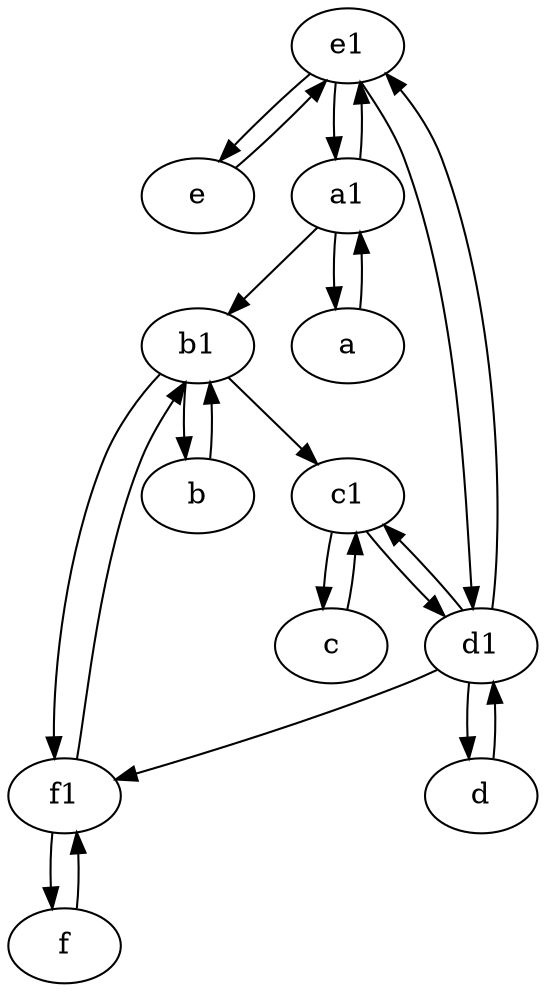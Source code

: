 digraph  {
	e1 [pos="25,45!"];
	b [pos="50,20!"];
	e [pos="30,50!"];
	f1;
	c1 [pos="30,15!"];
	f [pos="15,45!"];
	a1 [pos="40,15!"];
	a [pos="40,10!"];
	b1 [pos="45,20!"];
	d [pos="20,30!"];
	d1 [pos="25,30!"];
	c [pos="20,10!"];
	d1 -> c1;
	f -> f1;
	a1 -> e1;
	c -> c1;
	e -> e1;
	d1 -> e1;
	d -> d1;
	e1 -> d1;
	f1 -> f;
	e1 -> a1;
	a1 -> b1;
	b1 -> b;
	a -> a1;
	a1 -> a;
	b1 -> f1;
	c1 -> d1;
	b1 -> c1;
	d1 -> f1;
	f1 -> b1;
	b -> b1;
	d1 -> d;
	e1 -> e;
	c1 -> c;

	}